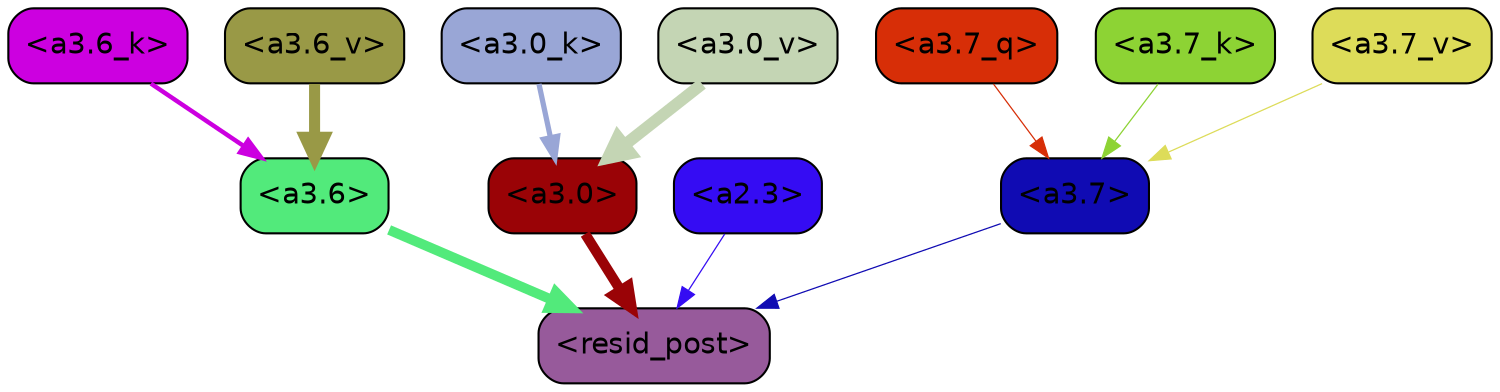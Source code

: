 strict digraph "" {
	graph [bgcolor=transparent,
		layout=dot,
		overlap=false,
		splines=true
	];
	"<a3.7>"	[color=black,
		fillcolor="#100bb3",
		fontname=Helvetica,
		shape=box,
		style="filled, rounded"];
	"<resid_post>"	[color=black,
		fillcolor="#975a9b",
		fontname=Helvetica,
		shape=box,
		style="filled, rounded"];
	"<a3.7>" -> "<resid_post>"	[color="#100bb3",
		penwidth=0.6];
	"<a3.6>"	[color=black,
		fillcolor="#52ea7b",
		fontname=Helvetica,
		shape=box,
		style="filled, rounded"];
	"<a3.6>" -> "<resid_post>"	[color="#52ea7b",
		penwidth=4.751592040061951];
	"<a3.0>"	[color=black,
		fillcolor="#9a0306",
		fontname=Helvetica,
		shape=box,
		style="filled, rounded"];
	"<a3.0>" -> "<resid_post>"	[color="#9a0306",
		penwidth=4.904066681861877];
	"<a2.3>"	[color=black,
		fillcolor="#350cf3",
		fontname=Helvetica,
		shape=box,
		style="filled, rounded"];
	"<a2.3>" -> "<resid_post>"	[color="#350cf3",
		penwidth=0.6];
	"<a3.7_q>"	[color=black,
		fillcolor="#d72e07",
		fontname=Helvetica,
		shape=box,
		style="filled, rounded"];
	"<a3.7_q>" -> "<a3.7>"	[color="#d72e07",
		penwidth=0.6];
	"<a3.7_k>"	[color=black,
		fillcolor="#8dd334",
		fontname=Helvetica,
		shape=box,
		style="filled, rounded"];
	"<a3.7_k>" -> "<a3.7>"	[color="#8dd334",
		penwidth=0.6];
	"<a3.6_k>"	[color=black,
		fillcolor="#cc00e0",
		fontname=Helvetica,
		shape=box,
		style="filled, rounded"];
	"<a3.6_k>" -> "<a3.6>"	[color="#cc00e0",
		penwidth=2.13908451795578];
	"<a3.0_k>"	[color=black,
		fillcolor="#99a6d6",
		fontname=Helvetica,
		shape=box,
		style="filled, rounded"];
	"<a3.0_k>" -> "<a3.0>"	[color="#99a6d6",
		penwidth=2.520303964614868];
	"<a3.7_v>"	[color=black,
		fillcolor="#dddc59",
		fontname=Helvetica,
		shape=box,
		style="filled, rounded"];
	"<a3.7_v>" -> "<a3.7>"	[color="#dddc59",
		penwidth=0.6];
	"<a3.6_v>"	[color=black,
		fillcolor="#999946",
		fontname=Helvetica,
		shape=box,
		style="filled, rounded"];
	"<a3.6_v>" -> "<a3.6>"	[color="#999946",
		penwidth=5.297133803367615];
	"<a3.0_v>"	[color=black,
		fillcolor="#c4d5b4",
		fontname=Helvetica,
		shape=box,
		style="filled, rounded"];
	"<a3.0_v>" -> "<a3.0>"	[color="#c4d5b4",
		penwidth=5.680712580680847];
}
